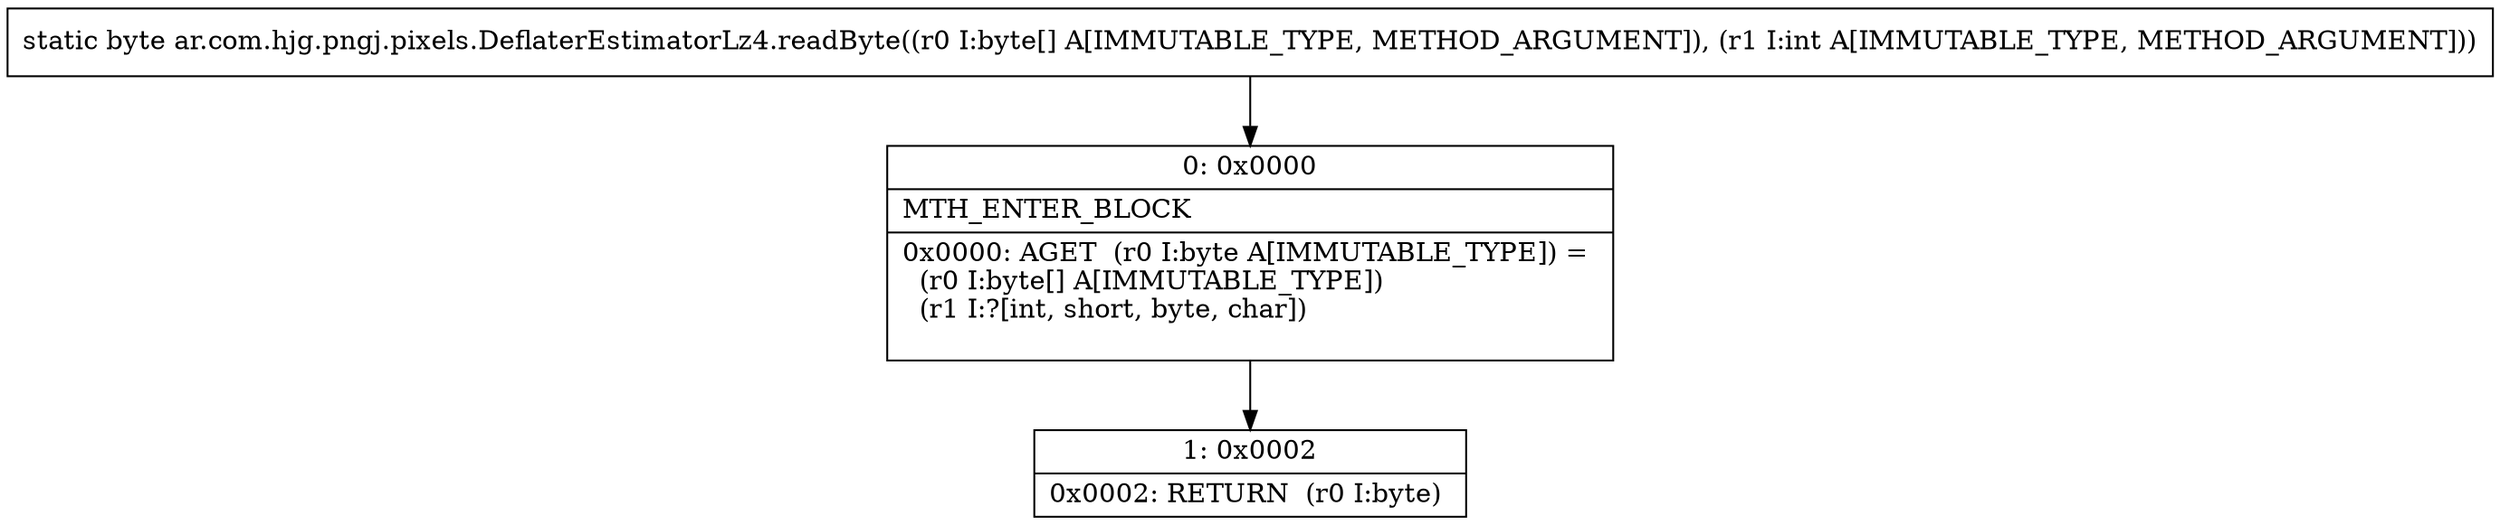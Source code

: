 digraph "CFG forar.com.hjg.pngj.pixels.DeflaterEstimatorLz4.readByte([BI)B" {
Node_0 [shape=record,label="{0\:\ 0x0000|MTH_ENTER_BLOCK\l|0x0000: AGET  (r0 I:byte A[IMMUTABLE_TYPE]) = \l  (r0 I:byte[] A[IMMUTABLE_TYPE])\l  (r1 I:?[int, short, byte, char])\l \l}"];
Node_1 [shape=record,label="{1\:\ 0x0002|0x0002: RETURN  (r0 I:byte) \l}"];
MethodNode[shape=record,label="{static byte ar.com.hjg.pngj.pixels.DeflaterEstimatorLz4.readByte((r0 I:byte[] A[IMMUTABLE_TYPE, METHOD_ARGUMENT]), (r1 I:int A[IMMUTABLE_TYPE, METHOD_ARGUMENT])) }"];
MethodNode -> Node_0;
Node_0 -> Node_1;
}

